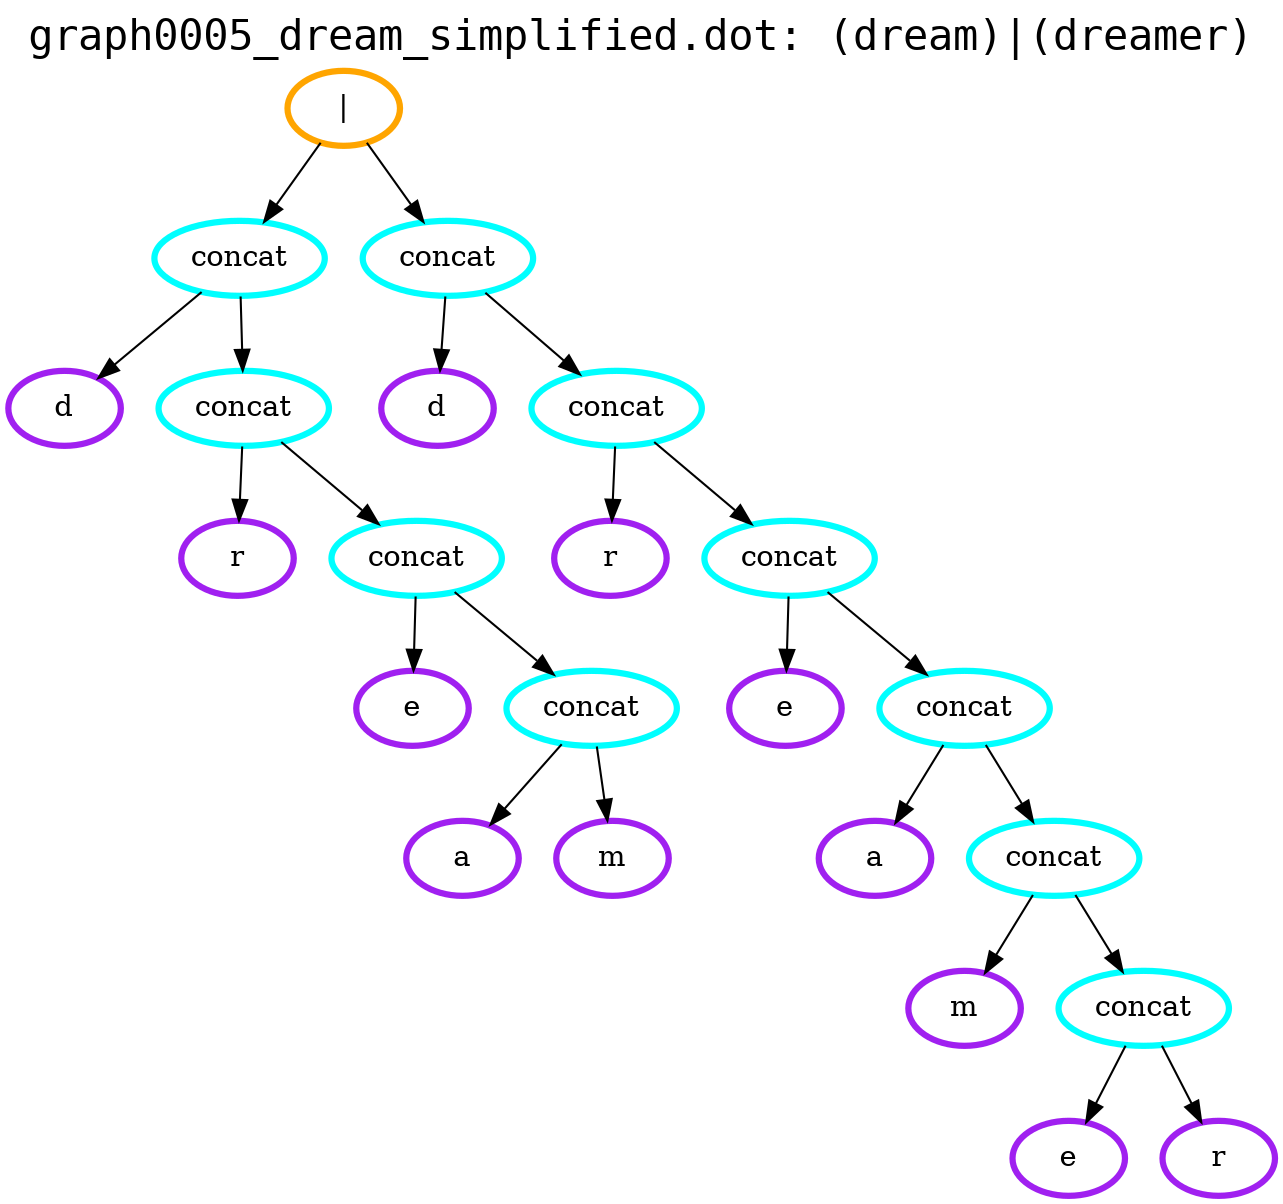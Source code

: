 digraph G {
  labelloc="t";
  label="graph0005_dream_simplified.dot: (dream)|(dreamer)";
  fontsize=20;
  fontname="Courier";
  nqdkiefaqhgmsyifqqxhnzedwrxnno [label="|", color="orange", penwidth=3];
  nqdkiefaqhgmsyifqqxhnzedwrxnno -> rcfmfeeilcepkzdkikiosqkfokuiiu;
  rcfmfeeilcepkzdkikiosqkfokuiiu [label="concat", color="cyan", penwidth=3];
  rcfmfeeilcepkzdkikiosqkfokuiiu -> jaoovykdeqoxtlxzumhwnsybvwqcjv;
  jaoovykdeqoxtlxzumhwnsybvwqcjv [label="d", color="purple", penwidth=3];
  rcfmfeeilcepkzdkikiosqkfokuiiu -> znvmrxorhttmkwlrcjutrbhgcvablm;
  znvmrxorhttmkwlrcjutrbhgcvablm [label="concat", color="cyan", penwidth=3];
  znvmrxorhttmkwlrcjutrbhgcvablm -> uhrgvyfjogbqxccowpdeteocuitmmk;
  uhrgvyfjogbqxccowpdeteocuitmmk [label="r", color="purple", penwidth=3];
  znvmrxorhttmkwlrcjutrbhgcvablm -> qyjyrijgjwkypsrrtiknhefyftptqb;
  qyjyrijgjwkypsrrtiknhefyftptqb [label="concat", color="cyan", penwidth=3];
  qyjyrijgjwkypsrrtiknhefyftptqb -> kxkzduzxqerpmyxsjxgvrmubdrvscw;
  kxkzduzxqerpmyxsjxgvrmubdrvscw [label="e", color="purple", penwidth=3];
  qyjyrijgjwkypsrrtiknhefyftptqb -> cyfsczzncdgktcfjaiynfcjswbopby;
  cyfsczzncdgktcfjaiynfcjswbopby [label="concat", color="cyan", penwidth=3];
  cyfsczzncdgktcfjaiynfcjswbopby -> xyhffpghvwfpxwhuufpvlzarkvoryp;
  xyhffpghvwfpxwhuufpvlzarkvoryp [label="a", color="purple", penwidth=3];
  cyfsczzncdgktcfjaiynfcjswbopby -> rljuideeekyuazgyvzauuhyqnkcyts;
  rljuideeekyuazgyvzauuhyqnkcyts [label="m", color="purple", penwidth=3];
  nqdkiefaqhgmsyifqqxhnzedwrxnno -> rxlirzhhhsslbdsnjzjbwdnlwshhnv;
  rxlirzhhhsslbdsnjzjbwdnlwshhnv [label="concat", color="cyan", penwidth=3];
  rxlirzhhhsslbdsnjzjbwdnlwshhnv -> ujaqrsyrmqobteahjwqtqaqxzxjoak;
  ujaqrsyrmqobteahjwqtqaqxzxjoak [label="d", color="purple", penwidth=3];
  rxlirzhhhsslbdsnjzjbwdnlwshhnv -> vjenyyqzywvrrbzbgrwkkkymwjthwy;
  vjenyyqzywvrrbzbgrwkkkymwjthwy [label="concat", color="cyan", penwidth=3];
  vjenyyqzywvrrbzbgrwkkkymwjthwy -> pbcusotddtthywdqdqawswuxfozfnf;
  pbcusotddtthywdqdqawswuxfozfnf [label="r", color="purple", penwidth=3];
  vjenyyqzywvrrbzbgrwkkkymwjthwy -> qlbfeforbnaljlreebipngyijijudn;
  qlbfeforbnaljlreebipngyijijudn [label="concat", color="cyan", penwidth=3];
  qlbfeforbnaljlreebipngyijijudn -> izjplmkuveipqukcltuxwwnztduluc;
  izjplmkuveipqukcltuxwwnztduluc [label="e", color="purple", penwidth=3];
  qlbfeforbnaljlreebipngyijijudn -> cgklecywwunxzsyhggyiayfjuljeue;
  cgklecywwunxzsyhggyiayfjuljeue [label="concat", color="cyan", penwidth=3];
  cgklecywwunxzsyhggyiayfjuljeue -> lnifpanllsbttyiuftfhectoqasmvu;
  lnifpanllsbttyiuftfhectoqasmvu [label="a", color="purple", penwidth=3];
  cgklecywwunxzsyhggyiayfjuljeue -> palfpaxdokvdfogminxpzisfocwzex;
  palfpaxdokvdfogminxpzisfocwzex [label="concat", color="cyan", penwidth=3];
  palfpaxdokvdfogminxpzisfocwzex -> aczcanccseviwcdwovjceckpsjrafy;
  aczcanccseviwcdwovjceckpsjrafy [label="m", color="purple", penwidth=3];
  palfpaxdokvdfogminxpzisfocwzex -> juxuynubpjbopobzxzkukadzopjalm;
  juxuynubpjbopobzxzkukadzopjalm [label="concat", color="cyan", penwidth=3];
  juxuynubpjbopobzxzkukadzopjalm -> ksdhpqjyyjdkbqwqtdbukqmfjziejh;
  ksdhpqjyyjdkbqwqtdbukqmfjziejh [label="e", color="purple", penwidth=3];
  juxuynubpjbopobzxzkukadzopjalm -> kpxbzohhimrnbrdjmfoiadspdnxnop;
  kpxbzohhimrnbrdjmfoiadspdnxnop [label="r", color="purple", penwidth=3];
}
